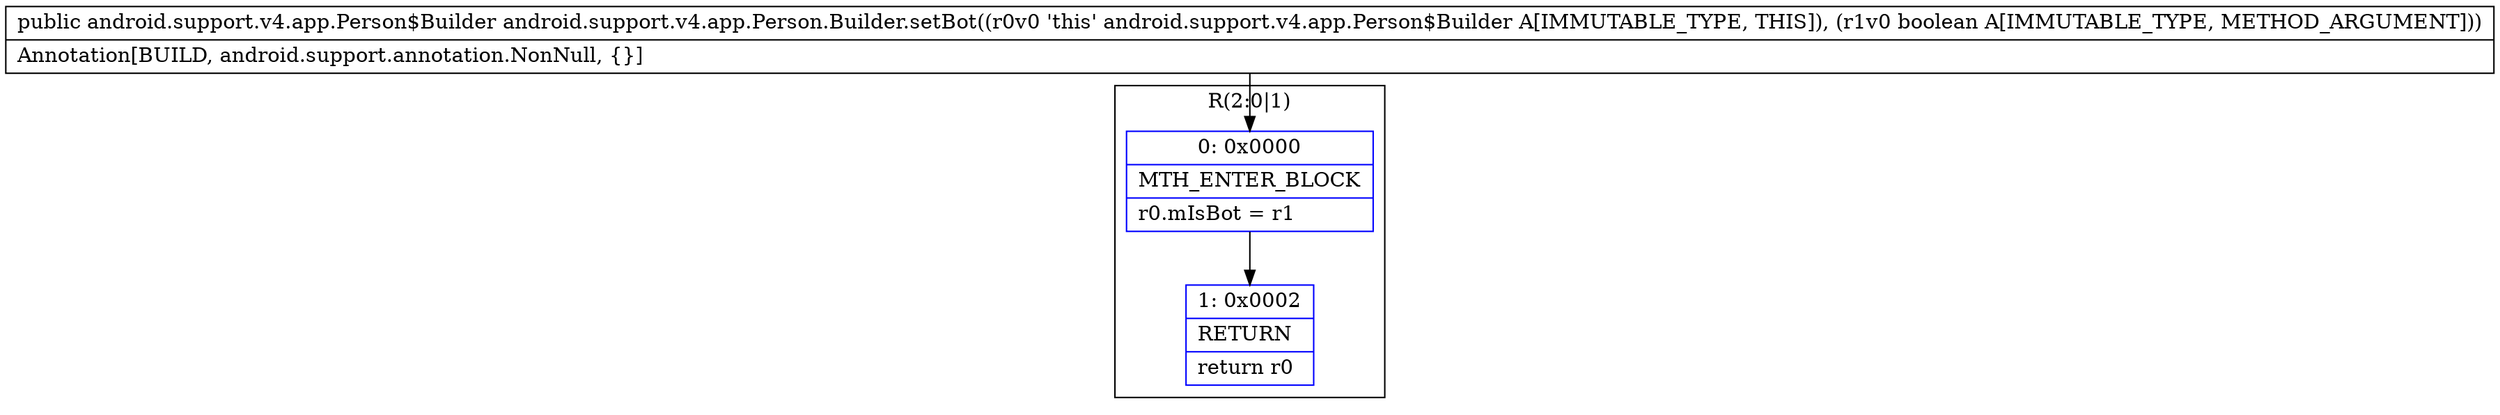 digraph "CFG forandroid.support.v4.app.Person.Builder.setBot(Z)Landroid\/support\/v4\/app\/Person$Builder;" {
subgraph cluster_Region_223319563 {
label = "R(2:0|1)";
node [shape=record,color=blue];
Node_0 [shape=record,label="{0\:\ 0x0000|MTH_ENTER_BLOCK\l|r0.mIsBot = r1\l}"];
Node_1 [shape=record,label="{1\:\ 0x0002|RETURN\l|return r0\l}"];
}
MethodNode[shape=record,label="{public android.support.v4.app.Person$Builder android.support.v4.app.Person.Builder.setBot((r0v0 'this' android.support.v4.app.Person$Builder A[IMMUTABLE_TYPE, THIS]), (r1v0 boolean A[IMMUTABLE_TYPE, METHOD_ARGUMENT]))  | Annotation[BUILD, android.support.annotation.NonNull, \{\}]\l}"];
MethodNode -> Node_0;
Node_0 -> Node_1;
}

